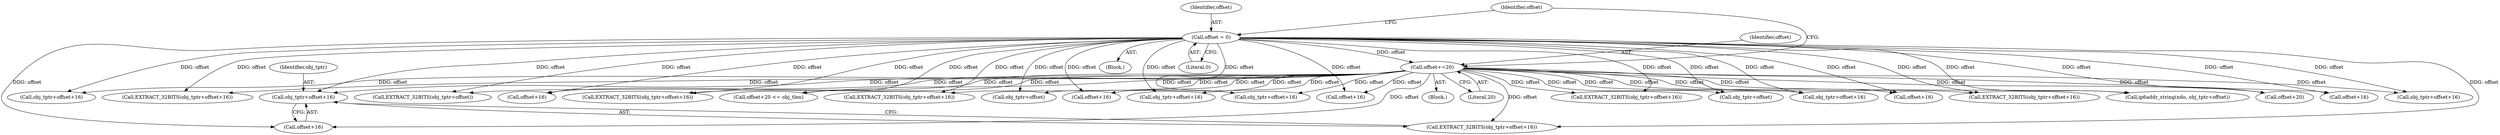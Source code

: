 digraph "0_tcpdump_a25211918f2e790c67d859d20ccf8dbb81da1598@pointer" {
"1001344" [label="(Call,obj_tptr+offset+16)"];
"1001358" [label="(Call,offset+=20)"];
"1001254" [label="(Call,offset = 0)"];
"1001288" [label="(Call,obj_tptr+offset+16)"];
"1001287" [label="(Call,EXTRACT_32BITS(obj_tptr+offset+16))"];
"1001360" [label="(Literal,20)"];
"1001275" [label="(Call,EXTRACT_32BITS(obj_tptr+offset))"];
"1001328" [label="(Call,offset+16)"];
"1001313" [label="(Call,EXTRACT_32BITS(obj_tptr+offset+16))"];
"1001258" [label="(Call,offset+20 <= obj_tlen)"];
"1001325" [label="(Call,EXTRACT_32BITS(obj_tptr+offset+16))"];
"1001276" [label="(Call,obj_tptr+offset)"];
"1001354" [label="(Call,offset+16)"];
"1001143" [label="(Block,)"];
"1001326" [label="(Call,obj_tptr+offset+16)"];
"1001344" [label="(Call,obj_tptr+offset+16)"];
"1001358" [label="(Call,offset+=20)"];
"1001256" [label="(Literal,0)"];
"1001352" [label="(Call,obj_tptr+offset+16)"];
"1001343" [label="(Call,EXTRACT_32BITS(obj_tptr+offset+16))"];
"1001345" [label="(Identifier,obj_tptr)"];
"1001290" [label="(Call,offset+16)"];
"1001297" [label="(Call,EXTRACT_32BITS(obj_tptr+offset+16))"];
"1001272" [label="(Call,obj_tptr+offset)"];
"1001260" [label="(Identifier,offset)"];
"1001263" [label="(Block,)"];
"1001359" [label="(Identifier,offset)"];
"1001298" [label="(Call,obj_tptr+offset+16)"];
"1001316" [label="(Call,offset+16)"];
"1001346" [label="(Call,offset+16)"];
"1001351" [label="(Call,EXTRACT_32BITS(obj_tptr+offset+16))"];
"1001270" [label="(Call,ip6addr_string(ndo, obj_tptr+offset))"];
"1001254" [label="(Call,offset = 0)"];
"1001259" [label="(Call,offset+20)"];
"1001300" [label="(Call,offset+16)"];
"1001314" [label="(Call,obj_tptr+offset+16)"];
"1001255" [label="(Identifier,offset)"];
"1001344" -> "1001343"  [label="AST: "];
"1001344" -> "1001346"  [label="CFG: "];
"1001345" -> "1001344"  [label="AST: "];
"1001346" -> "1001344"  [label="AST: "];
"1001343" -> "1001344"  [label="CFG: "];
"1001358" -> "1001344"  [label="DDG: offset"];
"1001254" -> "1001344"  [label="DDG: offset"];
"1001358" -> "1001263"  [label="AST: "];
"1001358" -> "1001360"  [label="CFG: "];
"1001359" -> "1001358"  [label="AST: "];
"1001360" -> "1001358"  [label="AST: "];
"1001260" -> "1001358"  [label="CFG: "];
"1001358" -> "1001258"  [label="DDG: offset"];
"1001358" -> "1001259"  [label="DDG: offset"];
"1001358" -> "1001270"  [label="DDG: offset"];
"1001358" -> "1001272"  [label="DDG: offset"];
"1001358" -> "1001275"  [label="DDG: offset"];
"1001358" -> "1001276"  [label="DDG: offset"];
"1001358" -> "1001287"  [label="DDG: offset"];
"1001358" -> "1001288"  [label="DDG: offset"];
"1001358" -> "1001290"  [label="DDG: offset"];
"1001358" -> "1001297"  [label="DDG: offset"];
"1001358" -> "1001298"  [label="DDG: offset"];
"1001358" -> "1001300"  [label="DDG: offset"];
"1001358" -> "1001313"  [label="DDG: offset"];
"1001358" -> "1001314"  [label="DDG: offset"];
"1001358" -> "1001316"  [label="DDG: offset"];
"1001358" -> "1001325"  [label="DDG: offset"];
"1001358" -> "1001326"  [label="DDG: offset"];
"1001358" -> "1001328"  [label="DDG: offset"];
"1001358" -> "1001343"  [label="DDG: offset"];
"1001358" -> "1001346"  [label="DDG: offset"];
"1001358" -> "1001351"  [label="DDG: offset"];
"1001358" -> "1001352"  [label="DDG: offset"];
"1001358" -> "1001354"  [label="DDG: offset"];
"1001254" -> "1001358"  [label="DDG: offset"];
"1001254" -> "1001143"  [label="AST: "];
"1001254" -> "1001256"  [label="CFG: "];
"1001255" -> "1001254"  [label="AST: "];
"1001256" -> "1001254"  [label="AST: "];
"1001260" -> "1001254"  [label="CFG: "];
"1001254" -> "1001258"  [label="DDG: offset"];
"1001254" -> "1001259"  [label="DDG: offset"];
"1001254" -> "1001270"  [label="DDG: offset"];
"1001254" -> "1001272"  [label="DDG: offset"];
"1001254" -> "1001275"  [label="DDG: offset"];
"1001254" -> "1001276"  [label="DDG: offset"];
"1001254" -> "1001287"  [label="DDG: offset"];
"1001254" -> "1001288"  [label="DDG: offset"];
"1001254" -> "1001290"  [label="DDG: offset"];
"1001254" -> "1001297"  [label="DDG: offset"];
"1001254" -> "1001298"  [label="DDG: offset"];
"1001254" -> "1001300"  [label="DDG: offset"];
"1001254" -> "1001313"  [label="DDG: offset"];
"1001254" -> "1001314"  [label="DDG: offset"];
"1001254" -> "1001316"  [label="DDG: offset"];
"1001254" -> "1001325"  [label="DDG: offset"];
"1001254" -> "1001326"  [label="DDG: offset"];
"1001254" -> "1001328"  [label="DDG: offset"];
"1001254" -> "1001343"  [label="DDG: offset"];
"1001254" -> "1001346"  [label="DDG: offset"];
"1001254" -> "1001351"  [label="DDG: offset"];
"1001254" -> "1001352"  [label="DDG: offset"];
"1001254" -> "1001354"  [label="DDG: offset"];
}
